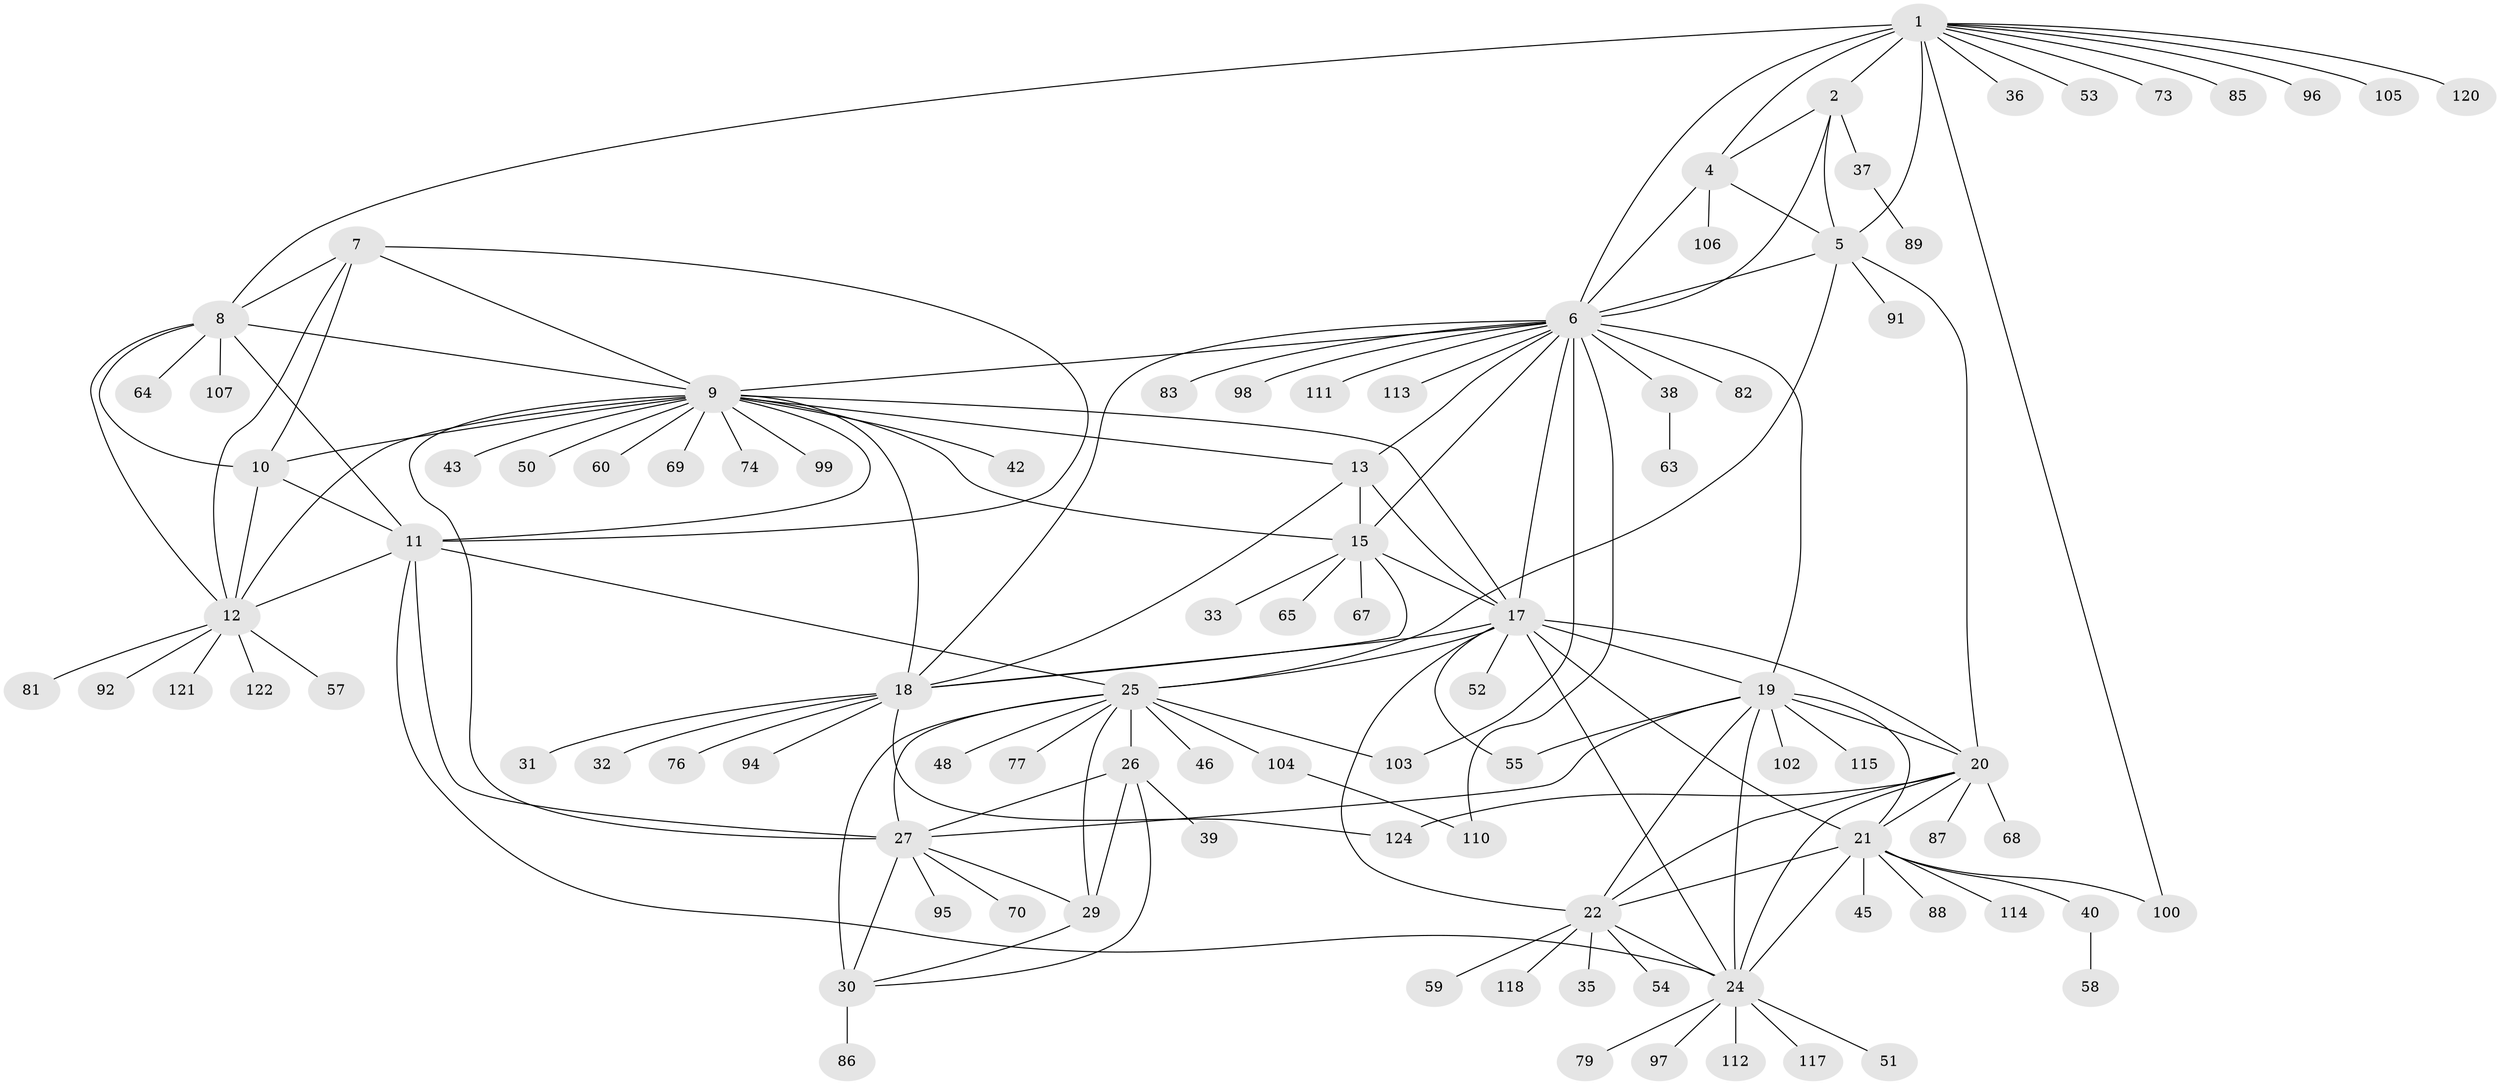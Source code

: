 // original degree distribution, {9: 0.03968253968253968, 7: 0.031746031746031744, 10: 0.047619047619047616, 8: 0.03968253968253968, 6: 0.031746031746031744, 5: 0.007936507936507936, 13: 0.007936507936507936, 11: 0.023809523809523808, 12: 0.007936507936507936, 1: 0.5873015873015873, 2: 0.15873015873015872, 3: 0.015873015873015872}
// Generated by graph-tools (version 1.1) at 2025/11/02/27/25 16:11:31]
// undirected, 96 vertices, 151 edges
graph export_dot {
graph [start="1"]
  node [color=gray90,style=filled];
  1 [super="+3"];
  2 [super="+62"];
  4 [super="+44"];
  5 [super="+108"];
  6 [super="+16"];
  7 [super="+123"];
  8 [super="+90"];
  9 [super="+14"];
  10;
  11 [super="+41"];
  12 [super="+84"];
  13 [super="+75"];
  15 [super="+66"];
  17 [super="+23"];
  18 [super="+126"];
  19 [super="+56"];
  20 [super="+61"];
  21 [super="+34"];
  22 [super="+125"];
  24 [super="+78"];
  25 [super="+28"];
  26 [super="+80"];
  27 [super="+47"];
  29 [super="+116"];
  30 [super="+101"];
  31;
  32;
  33;
  35;
  36;
  37;
  38;
  39;
  40 [super="+49"];
  42 [super="+119"];
  43;
  45;
  46;
  48;
  50;
  51;
  52 [super="+93"];
  53;
  54;
  55;
  57;
  58;
  59;
  60 [super="+71"];
  63;
  64;
  65;
  67;
  68;
  69;
  70 [super="+72"];
  73;
  74;
  76;
  77;
  79;
  81;
  82;
  83;
  85;
  86;
  87;
  88;
  89;
  91;
  92;
  94;
  95;
  96;
  97;
  98;
  99;
  100;
  102;
  103;
  104 [super="+109"];
  105;
  106;
  107;
  110;
  111;
  112;
  113;
  114;
  115;
  117;
  118;
  120;
  121;
  122;
  124;
  1 -- 2 [weight=2];
  1 -- 4 [weight=2];
  1 -- 5 [weight=2];
  1 -- 6 [weight=2];
  1 -- 36;
  1 -- 53;
  1 -- 85;
  1 -- 96;
  1 -- 100;
  1 -- 8;
  1 -- 73;
  1 -- 105;
  1 -- 120;
  2 -- 4;
  2 -- 5;
  2 -- 6;
  2 -- 37;
  4 -- 5;
  4 -- 6;
  4 -- 106;
  5 -- 6;
  5 -- 20;
  5 -- 25 [weight=2];
  5 -- 91;
  6 -- 83;
  6 -- 111;
  6 -- 98;
  6 -- 38;
  6 -- 103;
  6 -- 9;
  6 -- 13;
  6 -- 110;
  6 -- 15;
  6 -- 17;
  6 -- 18;
  6 -- 82;
  6 -- 113;
  6 -- 19;
  7 -- 8;
  7 -- 9;
  7 -- 10;
  7 -- 11;
  7 -- 12;
  8 -- 9;
  8 -- 10;
  8 -- 11;
  8 -- 12;
  8 -- 64;
  8 -- 107;
  9 -- 10;
  9 -- 11;
  9 -- 12;
  9 -- 42;
  9 -- 60;
  9 -- 74;
  9 -- 99;
  9 -- 69;
  9 -- 43;
  9 -- 13;
  9 -- 15;
  9 -- 17;
  9 -- 18;
  9 -- 50;
  9 -- 27;
  10 -- 11;
  10 -- 12;
  11 -- 12;
  11 -- 24;
  11 -- 25;
  11 -- 27;
  12 -- 57;
  12 -- 81;
  12 -- 92;
  12 -- 122;
  12 -- 121;
  13 -- 15;
  13 -- 17;
  13 -- 18;
  15 -- 17;
  15 -- 18;
  15 -- 33;
  15 -- 65;
  15 -- 67;
  17 -- 18;
  17 -- 25;
  17 -- 52;
  17 -- 55;
  17 -- 19;
  17 -- 20;
  17 -- 21;
  17 -- 22;
  17 -- 24;
  18 -- 31;
  18 -- 32;
  18 -- 76;
  18 -- 94;
  18 -- 124;
  19 -- 20;
  19 -- 21;
  19 -- 22;
  19 -- 24;
  19 -- 27;
  19 -- 55;
  19 -- 102;
  19 -- 115;
  20 -- 21;
  20 -- 22;
  20 -- 24;
  20 -- 124;
  20 -- 87;
  20 -- 68;
  21 -- 22;
  21 -- 24;
  21 -- 40;
  21 -- 45;
  21 -- 88;
  21 -- 100;
  21 -- 114;
  22 -- 24;
  22 -- 35;
  22 -- 54;
  22 -- 59;
  22 -- 118;
  24 -- 51;
  24 -- 79;
  24 -- 97;
  24 -- 112;
  24 -- 117;
  25 -- 26 [weight=2];
  25 -- 27 [weight=2];
  25 -- 29 [weight=2];
  25 -- 30 [weight=2];
  25 -- 77;
  25 -- 103;
  25 -- 104;
  25 -- 46;
  25 -- 48;
  26 -- 27;
  26 -- 29;
  26 -- 30;
  26 -- 39;
  27 -- 29;
  27 -- 30;
  27 -- 70;
  27 -- 95;
  29 -- 30;
  30 -- 86;
  37 -- 89;
  38 -- 63;
  40 -- 58;
  104 -- 110;
}
